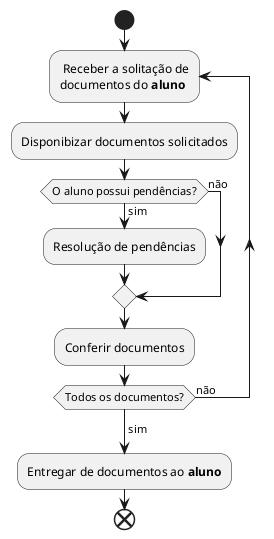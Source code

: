 @startuml Solicitação de documentos para reaproveitamento de diciplina.
start
repeat: Receber a solitação de\ndocumentos do **aluno**;
    :Disponibizar documentos solicitados;
    if (O aluno possui pendências?) then (sim)
        :Resolução de pendências;
    else (não)
    endif
    :Conferir documentos;
repeat while (Todos os documentos?) is (não)
->sim;
:Entregar de documentos ao **aluno**;
end
@enduml